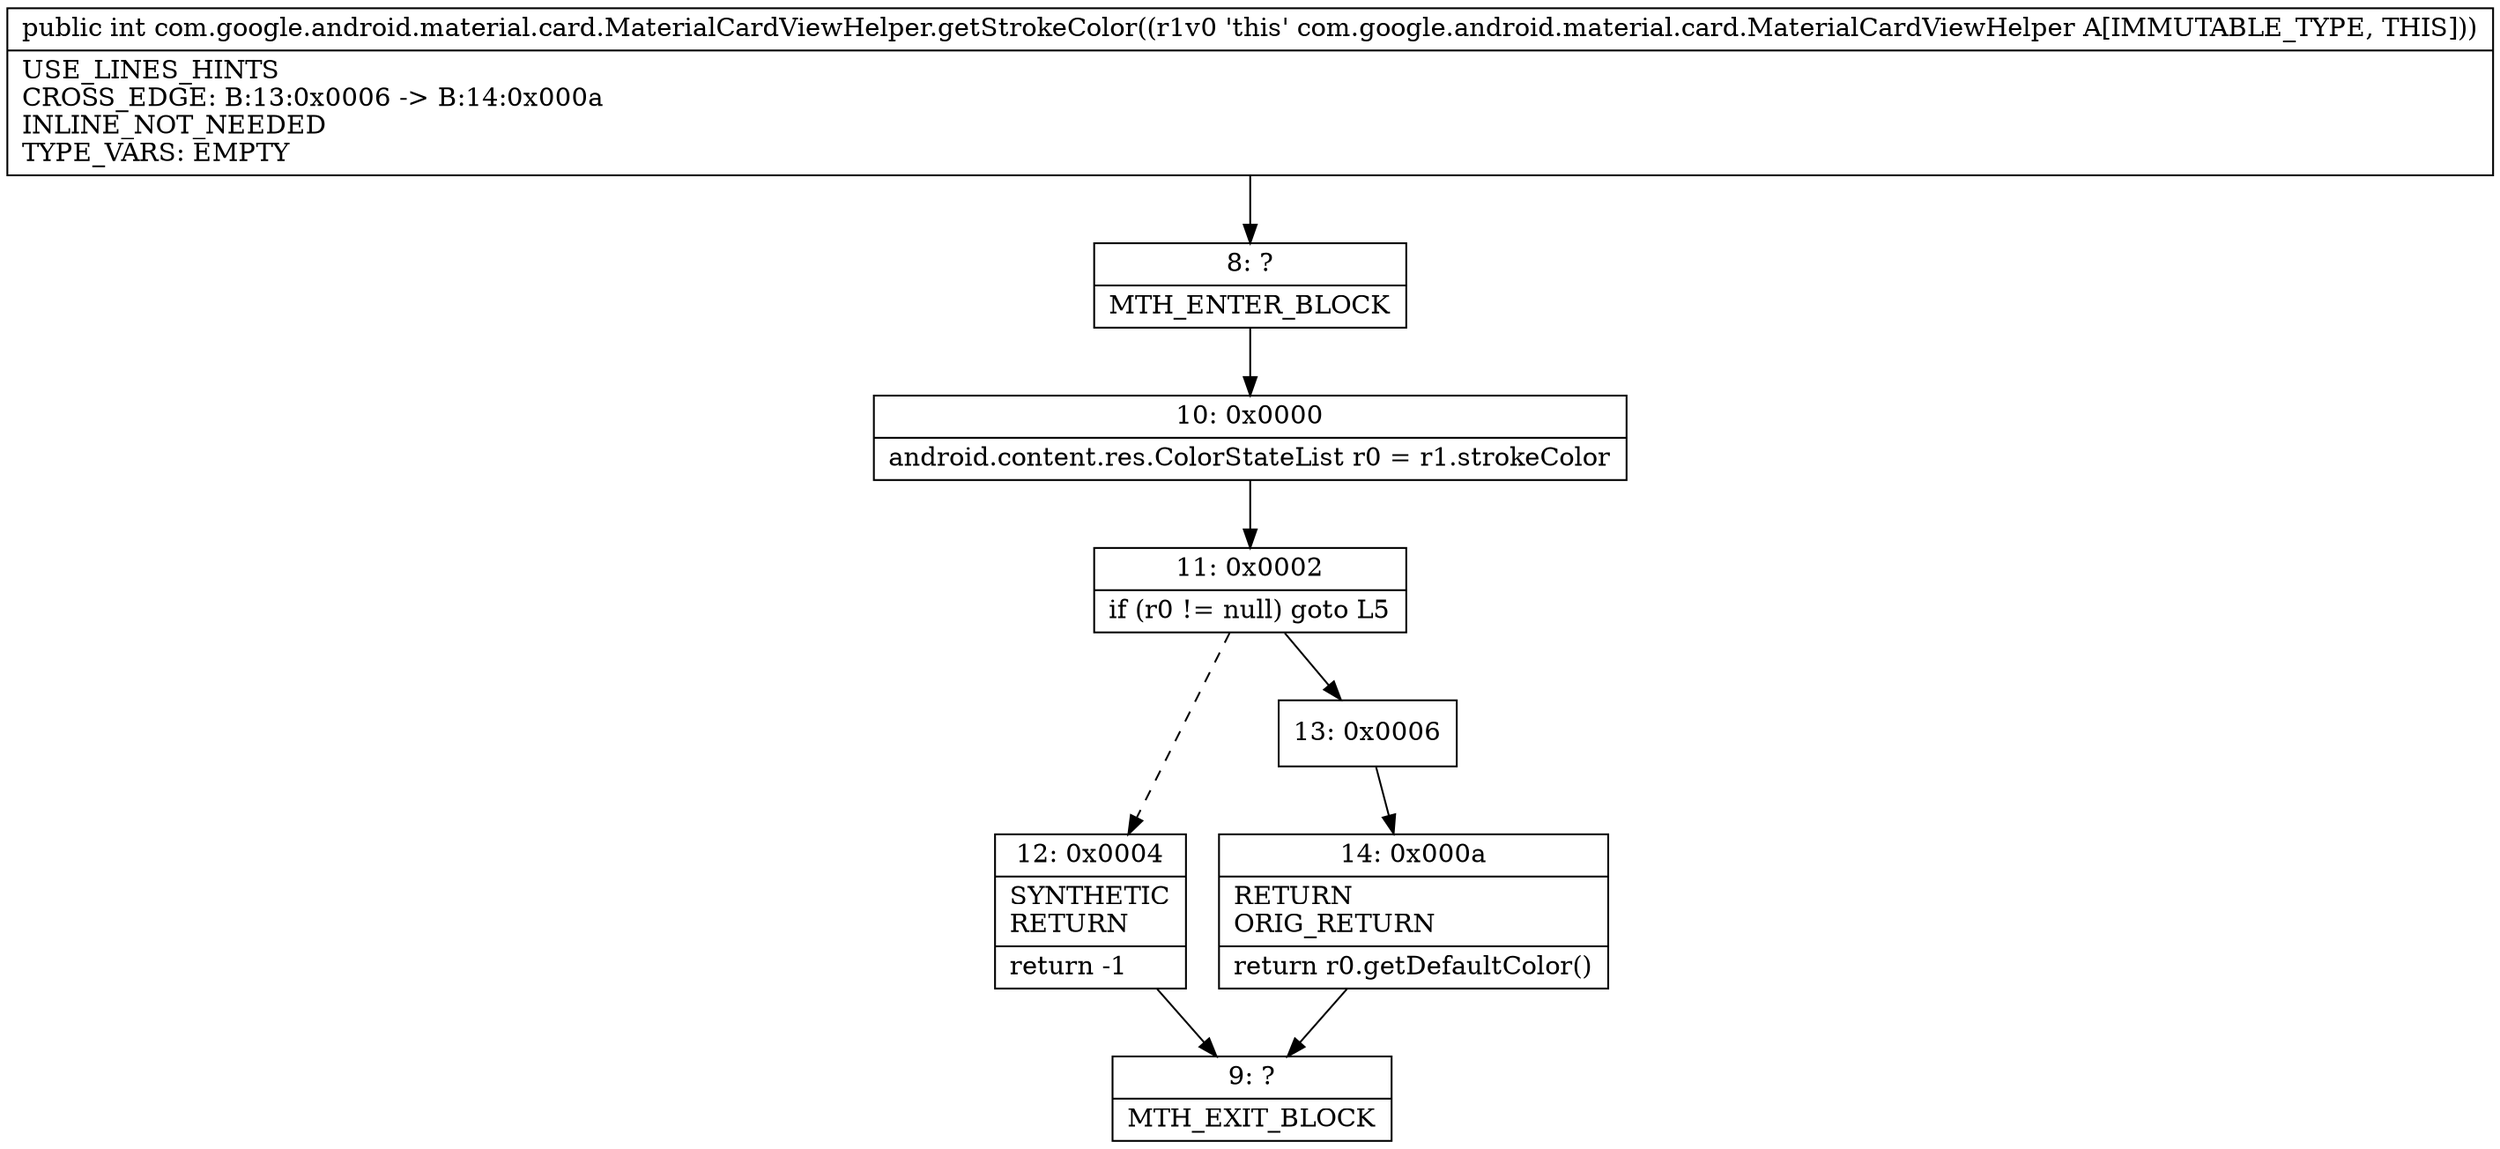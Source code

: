 digraph "CFG forcom.google.android.material.card.MaterialCardViewHelper.getStrokeColor()I" {
Node_8 [shape=record,label="{8\:\ ?|MTH_ENTER_BLOCK\l}"];
Node_10 [shape=record,label="{10\:\ 0x0000|android.content.res.ColorStateList r0 = r1.strokeColor\l}"];
Node_11 [shape=record,label="{11\:\ 0x0002|if (r0 != null) goto L5\l}"];
Node_12 [shape=record,label="{12\:\ 0x0004|SYNTHETIC\lRETURN\l|return \-1\l}"];
Node_9 [shape=record,label="{9\:\ ?|MTH_EXIT_BLOCK\l}"];
Node_13 [shape=record,label="{13\:\ 0x0006}"];
Node_14 [shape=record,label="{14\:\ 0x000a|RETURN\lORIG_RETURN\l|return r0.getDefaultColor()\l}"];
MethodNode[shape=record,label="{public int com.google.android.material.card.MaterialCardViewHelper.getStrokeColor((r1v0 'this' com.google.android.material.card.MaterialCardViewHelper A[IMMUTABLE_TYPE, THIS]))  | USE_LINES_HINTS\lCROSS_EDGE: B:13:0x0006 \-\> B:14:0x000a\lINLINE_NOT_NEEDED\lTYPE_VARS: EMPTY\l}"];
MethodNode -> Node_8;Node_8 -> Node_10;
Node_10 -> Node_11;
Node_11 -> Node_12[style=dashed];
Node_11 -> Node_13;
Node_12 -> Node_9;
Node_13 -> Node_14;
Node_14 -> Node_9;
}

